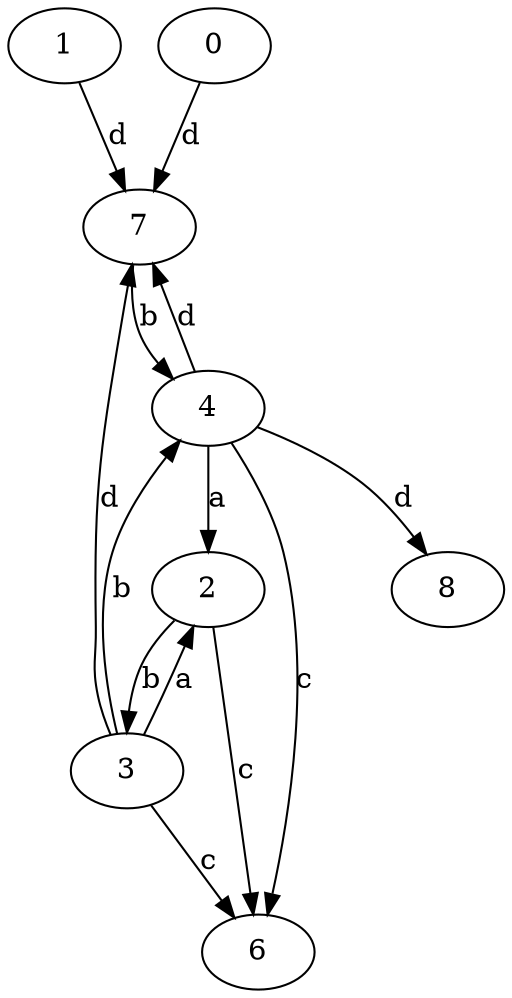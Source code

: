strict digraph  {
1;
0;
2;
3;
4;
6;
7;
8;
1 -> 7  [label=d];
0 -> 7  [label=d];
2 -> 3  [label=b];
2 -> 6  [label=c];
3 -> 2  [label=a];
3 -> 4  [label=b];
3 -> 6  [label=c];
3 -> 7  [label=d];
4 -> 2  [label=a];
4 -> 6  [label=c];
4 -> 7  [label=d];
4 -> 8  [label=d];
7 -> 4  [label=b];
}
